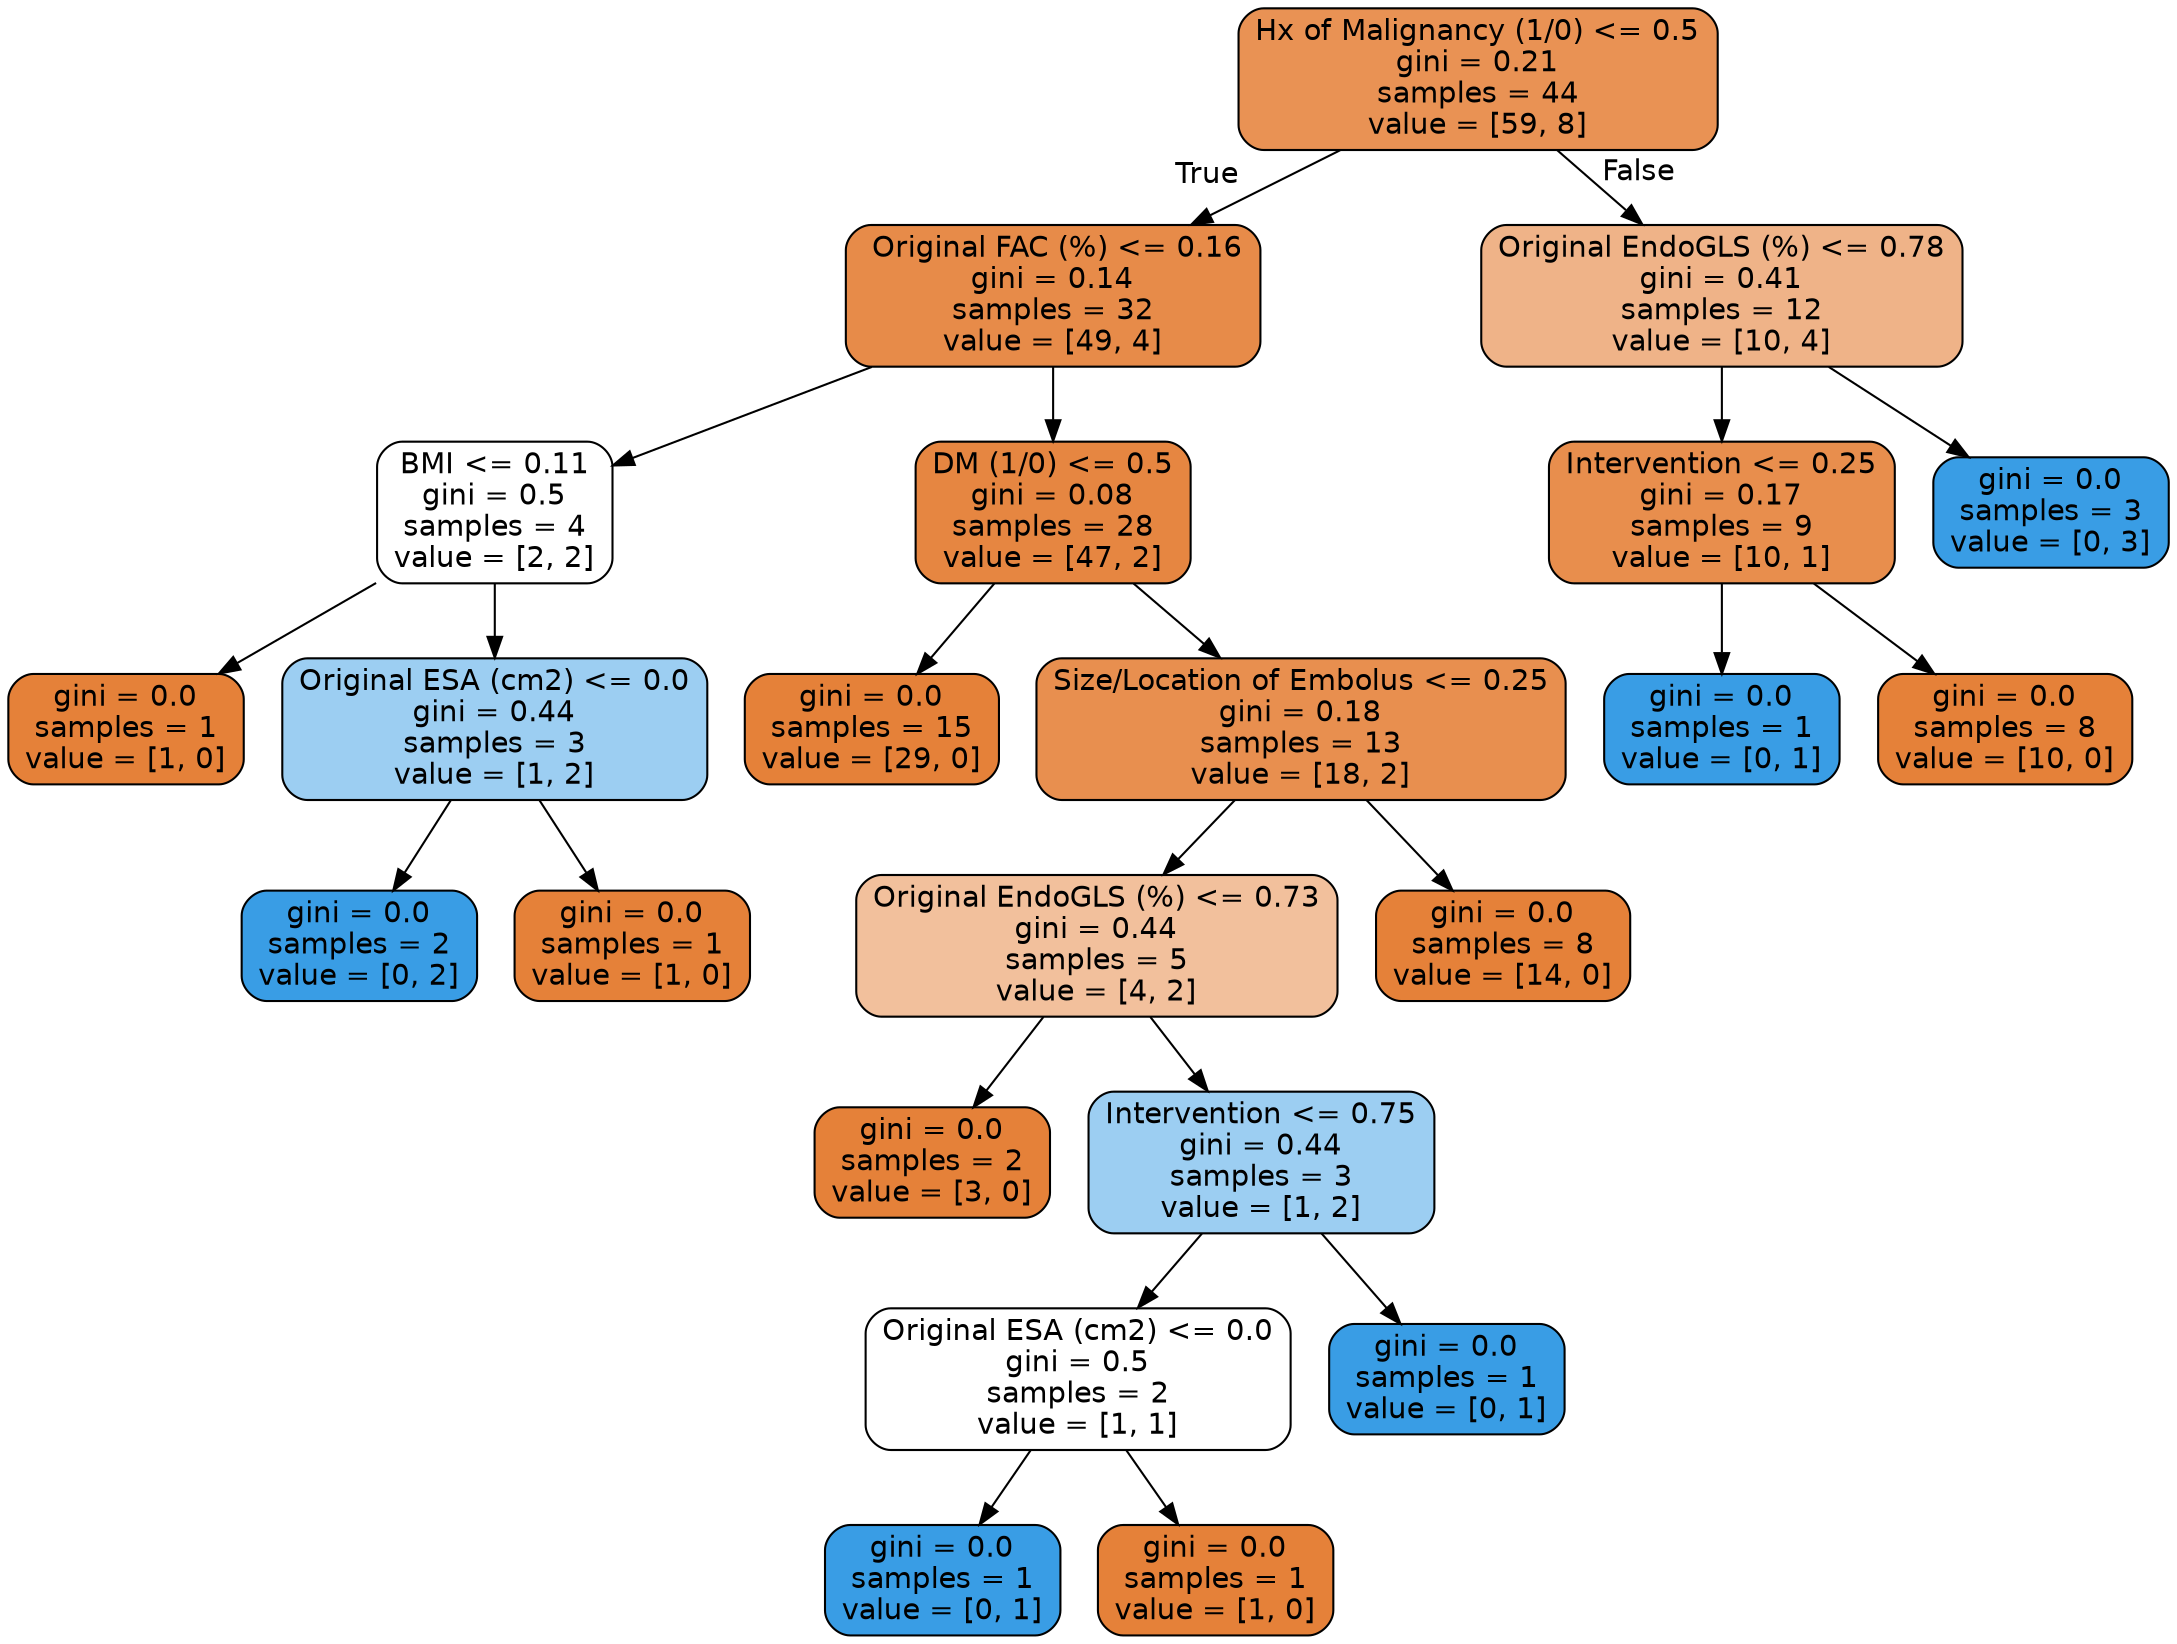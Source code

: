digraph Tree {
node [shape=box, style="filled, rounded", color="black", fontname=helvetica] ;
edge [fontname=helvetica] ;
0 [label="Hx of Malignancy (1/0) <= 0.5\ngini = 0.21\nsamples = 44\nvalue = [59, 8]", fillcolor="#e99254"] ;
1 [label=" Original FAC (%) <= 0.16\ngini = 0.14\nsamples = 32\nvalue = [49, 4]", fillcolor="#e78b49"] ;
0 -> 1 [labeldistance=2.5, labelangle=45, headlabel="True"] ;
2 [label="BMI <= 0.11\ngini = 0.5\nsamples = 4\nvalue = [2, 2]", fillcolor="#ffffff"] ;
1 -> 2 ;
3 [label="gini = 0.0\nsamples = 1\nvalue = [1, 0]", fillcolor="#e58139"] ;
2 -> 3 ;
4 [label="Original ESA (cm2) <= 0.0\ngini = 0.44\nsamples = 3\nvalue = [1, 2]", fillcolor="#9ccef2"] ;
2 -> 4 ;
5 [label="gini = 0.0\nsamples = 2\nvalue = [0, 2]", fillcolor="#399de5"] ;
4 -> 5 ;
6 [label="gini = 0.0\nsamples = 1\nvalue = [1, 0]", fillcolor="#e58139"] ;
4 -> 6 ;
7 [label="DM (1/0) <= 0.5\ngini = 0.08\nsamples = 28\nvalue = [47, 2]", fillcolor="#e68641"] ;
1 -> 7 ;
8 [label="gini = 0.0\nsamples = 15\nvalue = [29, 0]", fillcolor="#e58139"] ;
7 -> 8 ;
9 [label="Size/Location of Embolus <= 0.25\ngini = 0.18\nsamples = 13\nvalue = [18, 2]", fillcolor="#e88f4f"] ;
7 -> 9 ;
10 [label="Original EndoGLS (%) <= 0.73\ngini = 0.44\nsamples = 5\nvalue = [4, 2]", fillcolor="#f2c09c"] ;
9 -> 10 ;
11 [label="gini = 0.0\nsamples = 2\nvalue = [3, 0]", fillcolor="#e58139"] ;
10 -> 11 ;
12 [label="Intervention <= 0.75\ngini = 0.44\nsamples = 3\nvalue = [1, 2]", fillcolor="#9ccef2"] ;
10 -> 12 ;
13 [label="Original ESA (cm2) <= 0.0\ngini = 0.5\nsamples = 2\nvalue = [1, 1]", fillcolor="#ffffff"] ;
12 -> 13 ;
14 [label="gini = 0.0\nsamples = 1\nvalue = [0, 1]", fillcolor="#399de5"] ;
13 -> 14 ;
15 [label="gini = 0.0\nsamples = 1\nvalue = [1, 0]", fillcolor="#e58139"] ;
13 -> 15 ;
16 [label="gini = 0.0\nsamples = 1\nvalue = [0, 1]", fillcolor="#399de5"] ;
12 -> 16 ;
17 [label="gini = 0.0\nsamples = 8\nvalue = [14, 0]", fillcolor="#e58139"] ;
9 -> 17 ;
18 [label="Original EndoGLS (%) <= 0.78\ngini = 0.41\nsamples = 12\nvalue = [10, 4]", fillcolor="#efb388"] ;
0 -> 18 [labeldistance=2.5, labelangle=-45, headlabel="False"] ;
19 [label="Intervention <= 0.25\ngini = 0.17\nsamples = 9\nvalue = [10, 1]", fillcolor="#e88e4d"] ;
18 -> 19 ;
20 [label="gini = 0.0\nsamples = 1\nvalue = [0, 1]", fillcolor="#399de5"] ;
19 -> 20 ;
21 [label="gini = 0.0\nsamples = 8\nvalue = [10, 0]", fillcolor="#e58139"] ;
19 -> 21 ;
22 [label="gini = 0.0\nsamples = 3\nvalue = [0, 3]", fillcolor="#399de5"] ;
18 -> 22 ;
}